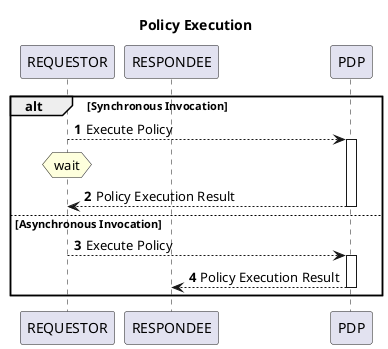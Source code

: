 @startuml

title Policy Execution

participant REQUESTOR
participant RESPONDEE
participant PDP

autonumber

alt Synchronous Invocation
  REQUESTOR --> PDP: Execute Policy
  activate PDP
  hnote over REQUESTOR : wait
  PDP --> REQUESTOR: Policy Execution Result
  deactivate PDP
else Asynchronous Invocation
  REQUESTOR --> PDP: Execute Policy
  activate PDP
  PDP --> RESPONDEE: Policy Execution Result
  deactivate PDP
end

@enduml